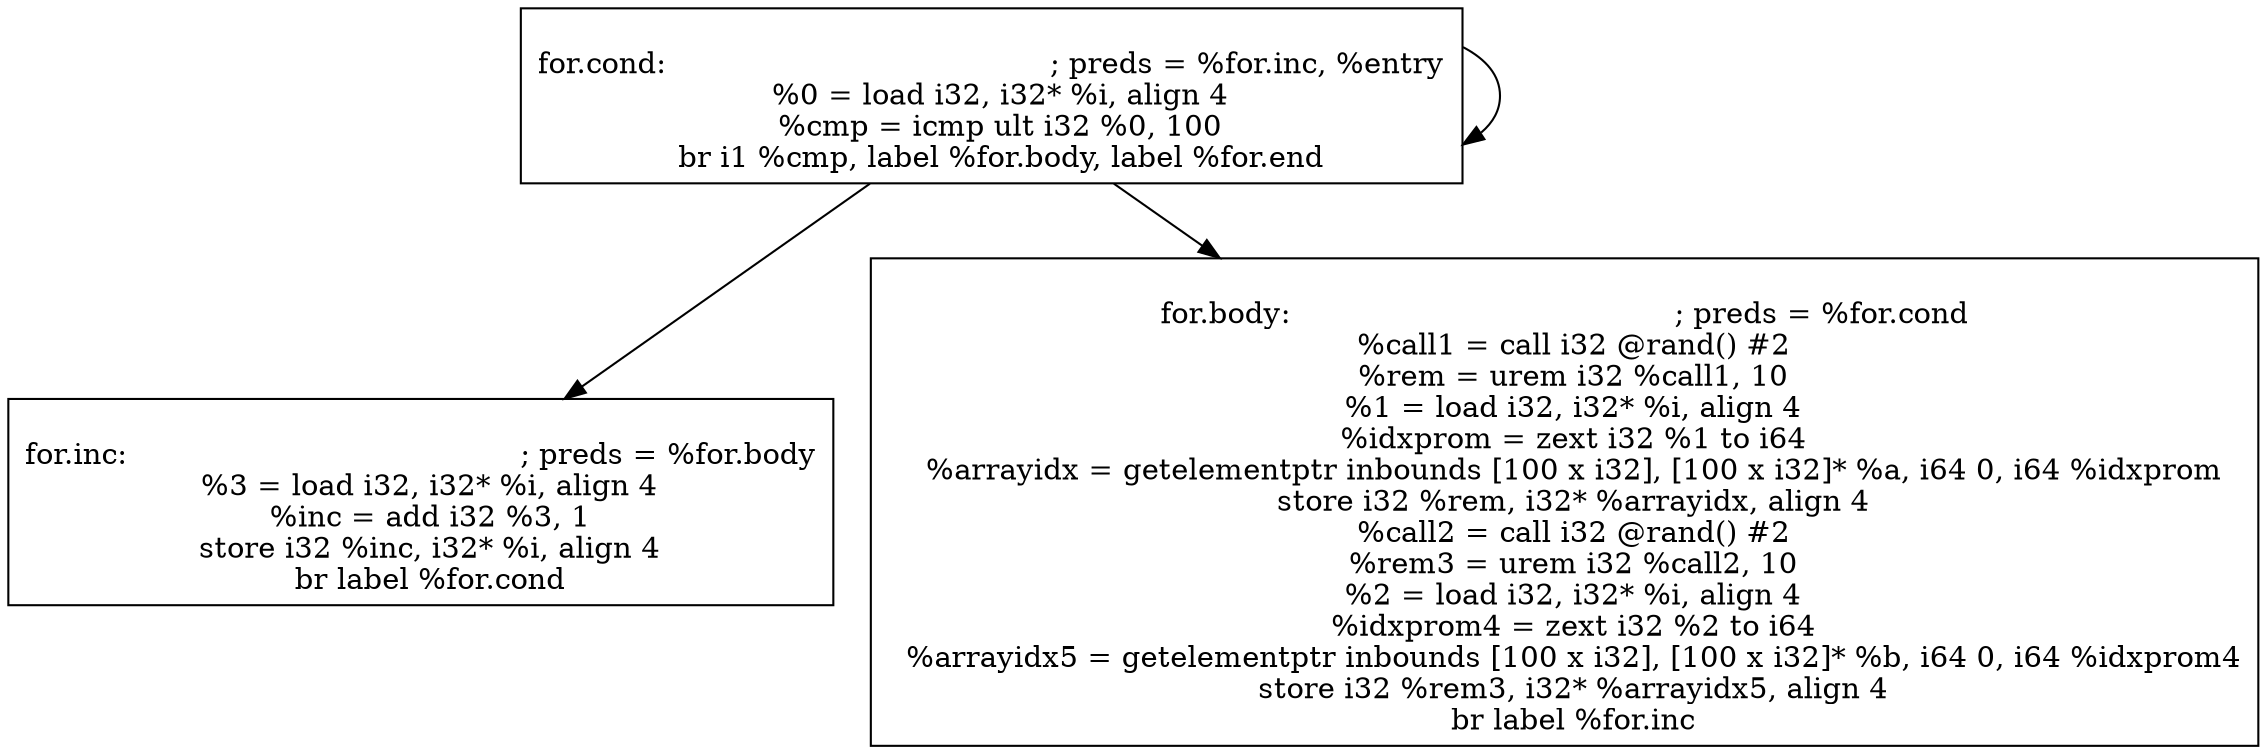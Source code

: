 
digraph G {


node45 [label="
for.inc:                                          ; preds = %for.body
  %3 = load i32, i32* %i, align 4
  %inc = add i32 %3, 1
  store i32 %inc, i32* %i, align 4
  br label %for.cond
",shape=rectangle ]
node47 [label="
for.body:                                         ; preds = %for.cond
  %call1 = call i32 @rand() #2
  %rem = urem i32 %call1, 10
  %1 = load i32, i32* %i, align 4
  %idxprom = zext i32 %1 to i64
  %arrayidx = getelementptr inbounds [100 x i32], [100 x i32]* %a, i64 0, i64 %idxprom
  store i32 %rem, i32* %arrayidx, align 4
  %call2 = call i32 @rand() #2
  %rem3 = urem i32 %call2, 10
  %2 = load i32, i32* %i, align 4
  %idxprom4 = zext i32 %2 to i64
  %arrayidx5 = getelementptr inbounds [100 x i32], [100 x i32]* %b, i64 0, i64 %idxprom4
  store i32 %rem3, i32* %arrayidx5, align 4
  br label %for.inc
",shape=rectangle ]
node46 [label="
for.cond:                                         ; preds = %for.inc, %entry
  %0 = load i32, i32* %i, align 4
  %cmp = icmp ult i32 %0, 100
  br i1 %cmp, label %for.body, label %for.end
",shape=rectangle ]

node46->node47 [ ]
node46->node46 [ ]
node46->node45 [ ]


}

